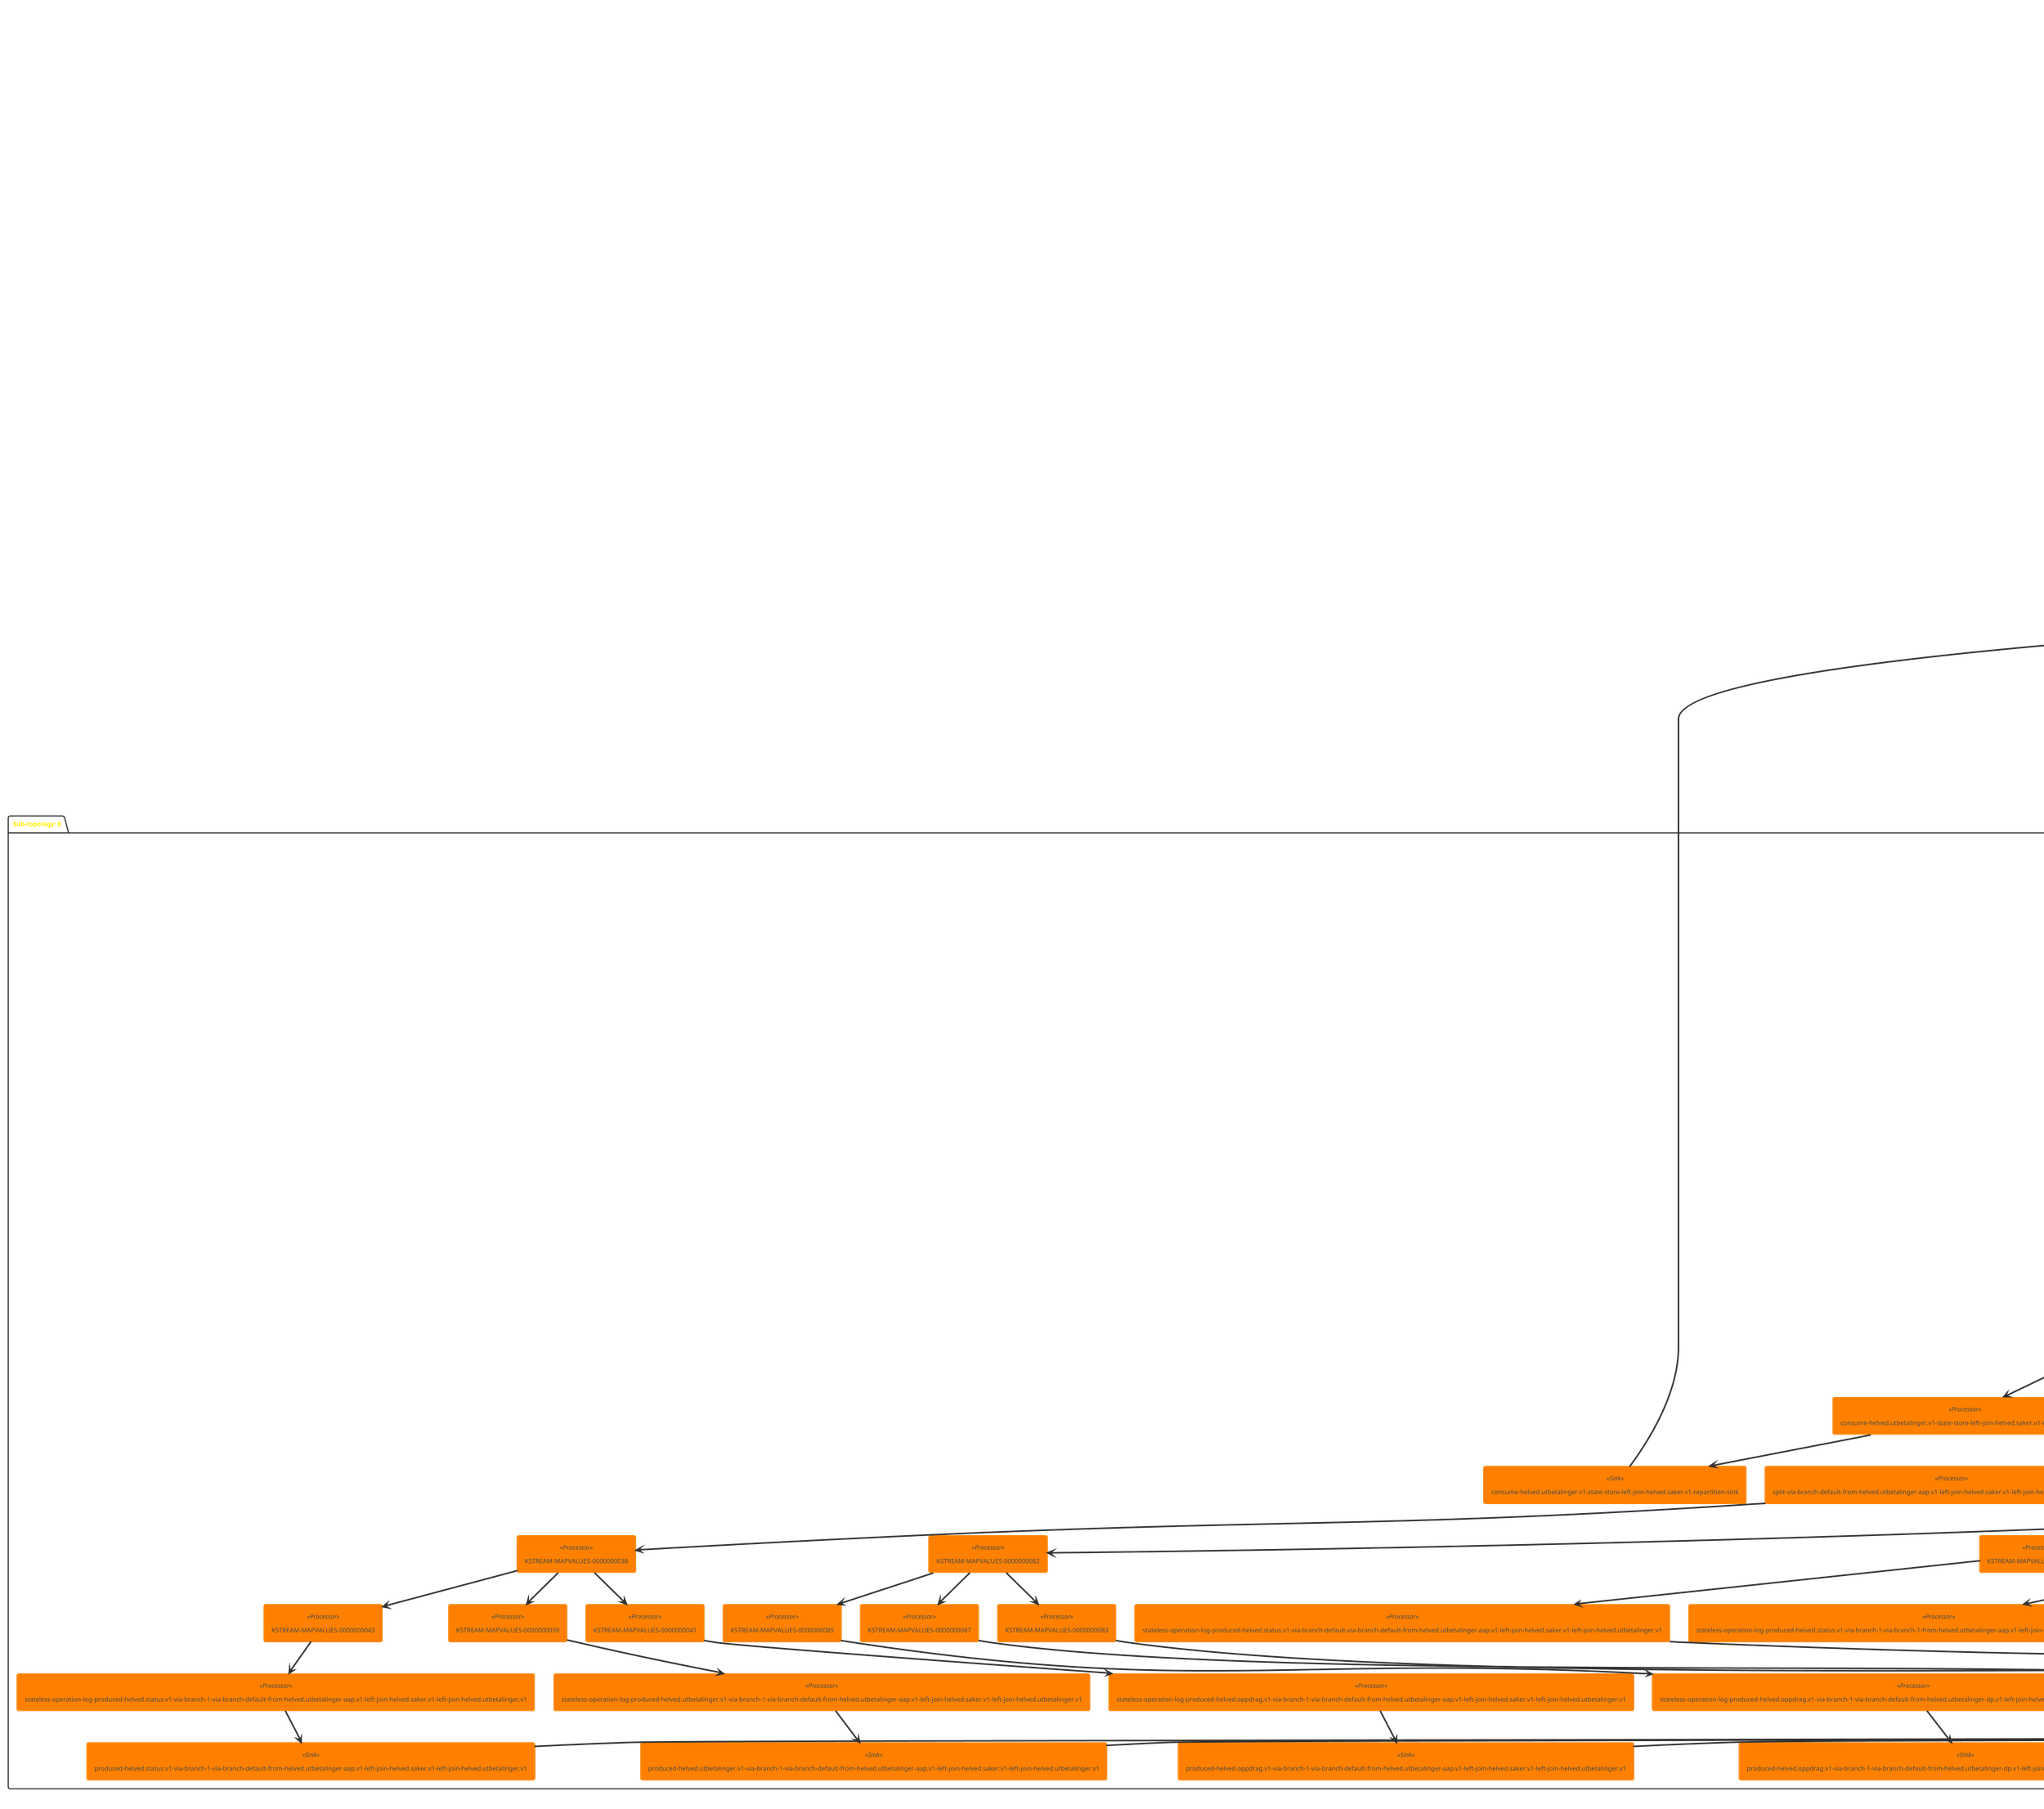 @startuml
!theme black-knight
queue "consume-helved.utbetalinger.v1-state-store-left-join-helved.saker.v1-repartition" <<topic>> as consume_helved_utbetalinger_v1_state_store_left_join_helved_saker_v1_repartition
queue "helved.oppdrag.v1" <<topic>> as helved_oppdrag_v1
queue "helved.simuleringer.v1" <<topic>> as helved_simuleringer_v1
queue "helved.status.v1" <<topic>> as helved_status_v1
queue "helved.utbetalinger.v1" <<topic>> as helved_utbetalinger_v1
queue "from-helved.utbetalinger-aap.v1-left-join-helved.saker.v1-left-join-helved.utbetalinger.v1-repartition" <<topic>> as from_helved_utbetalinger_aap_v1_left_join_helved_saker_v1_left_join_helved_utbetalinger_v1_repartition
queue "from-helved.utbetalinger-dp.v1-left-join-helved.saker.v1-left-join-helved.utbetalinger.v1-repartition" <<topic>> as from_helved_utbetalinger_dp_v1_left_join_helved_saker_v1_left_join_helved_utbetalinger_v1_repartition
queue "helved.saker.v1" <<topic>> as helved_saker_v1
queue "from-helved.utbetalinger-aap.v1-left-join-helved.saker.v1-repartition" <<topic>> as from_helved_utbetalinger_aap_v1_left_join_helved_saker_v1_repartition
queue "from-helved.utbetalinger-dp.v1-left-join-helved.saker.v1-repartition" <<topic>> as from_helved_utbetalinger_dp_v1_left_join_helved_saker_v1_repartition
queue "from-helved.utbetalinger-aap.v1-repartition" <<topic>> as from_helved_utbetalinger_aap_v1_repartition
queue "helved.utbetalinger-aap.v1" <<topic>> as helved_utbetalinger_aap_v1
queue "from-helved.utbetalinger-dp.v1-repartition" <<topic>> as from_helved_utbetalinger_dp_v1_repartition
queue "helved.utbetalinger-dp.v1" <<topic>> as helved_utbetalinger_dp_v1
package "Sub-topology: 0" {
	database "helved.utbetalinger.v1-state-store" <<State Store>> as helved_utbetalinger_v1_state_store
	agent "from-helved.utbetalinger-aap.v1-left-join-helved.saker.v1-left-join-helved.utbetalinger.v1-repartition-source" <<Source>> as from_helved_utbetalinger_aap_v1_left_join_helved_saker_v1_left_join_helved_utbetalinger_v1_repartition_source
	agent "from-helved.utbetalinger-dp.v1-left-join-helved.saker.v1-left-join-helved.utbetalinger.v1-repartition-source" <<Source>> as from_helved_utbetalinger_dp_v1_left_join_helved_saker_v1_left_join_helved_utbetalinger_v1_repartition_source
	agent "from-helved.utbetalinger-aap.v1-left-join-helved.saker.v1-left-join-helved.utbetalinger.v1" <<Processor>> as from_helved_utbetalinger_aap_v1_left_join_helved_saker_v1_left_join_helved_utbetalinger_v1
	agent "from-helved.utbetalinger-dp.v1-left-join-helved.saker.v1-left-join-helved.utbetalinger.v1" <<Processor>> as from_helved_utbetalinger_dp_v1_left_join_helved_saker_v1_left_join_helved_utbetalinger_v1
	agent "split-from-helved.utbetalinger-aap.v1-left-join-helved.saker.v1-left-join-helved.utbetalinger.v1" <<Processor>> as split_from_helved_utbetalinger_aap_v1_left_join_helved_saker_v1_left_join_helved_utbetalinger_v1
	agent "split-from-helved.utbetalinger-dp.v1-left-join-helved.saker.v1-left-join-helved.utbetalinger.v1" <<Processor>> as split_from_helved_utbetalinger_dp_v1_left_join_helved_saker_v1_left_join_helved_utbetalinger_v1
	agent "split-from-helved.utbetalinger-aap.v1-left-join-helved.saker.v1-left-join-helved.utbetalinger.v1-branch-default" <<Processor>> as split_from_helved_utbetalinger_aap_v1_left_join_helved_saker_v1_left_join_helved_utbetalinger_v1_branch_default
	agent "split-from-helved.utbetalinger-dp.v1-left-join-helved.saker.v1-left-join-helved.utbetalinger.v1-branch-default" <<Processor>> as split_from_helved_utbetalinger_dp_v1_left_join_helved_saker_v1_left_join_helved_utbetalinger_v1_branch_default
	agent "KSTREAM-FILTER-0000000034" <<Processor>> as KSTREAM_FILTER_0000000034
	agent "KSTREAM-FILTER-0000000078" <<Processor>> as KSTREAM_FILTER_0000000078
	agent "KSTREAM-MAPVALUES-0000000035" <<Processor>> as KSTREAM_MAPVALUES_0000000035
	agent "KSTREAM-MAPVALUES-0000000079" <<Processor>> as KSTREAM_MAPVALUES_0000000079
	agent "split-via-branch-default-from-helved.utbetalinger-aap.v1-left-join-helved.saker.v1-left-join-helved.utbetalinger.v1" <<Processor>> as split_via_branch_default_from_helved_utbetalinger_aap_v1_left_join_helved_saker_v1_left_join_helved_utbetalinger_v1
	agent "split-via-branch-default-from-helved.utbetalinger-dp.v1-left-join-helved.saker.v1-left-join-helved.utbetalinger.v1" <<Processor>> as split_via_branch_default_from_helved_utbetalinger_dp_v1_left_join_helved_saker_v1_left_join_helved_utbetalinger_v1
	agent "split-from-helved.utbetalinger-aap.v1-left-join-helved.saker.v1-left-join-helved.utbetalinger.v1-branch-1" <<Processor>> as split_from_helved_utbetalinger_aap_v1_left_join_helved_saker_v1_left_join_helved_utbetalinger_v1_branch_1
	agent "split-from-helved.utbetalinger-dp.v1-left-join-helved.saker.v1-left-join-helved.utbetalinger.v1-branch-1" <<Processor>> as split_from_helved_utbetalinger_dp_v1_left_join_helved_saker_v1_left_join_helved_utbetalinger_v1_branch_1
	agent "KSTREAM-MAPVALUES-0000000023" <<Processor>> as KSTREAM_MAPVALUES_0000000023
	agent "KSTREAM-MAPVALUES-0000000067" <<Processor>> as KSTREAM_MAPVALUES_0000000067
	agent "split-via-branch-1-from-helved.utbetalinger-aap.v1-left-join-helved.saker.v1-left-join-helved.utbetalinger.v1" <<Processor>> as split_via_branch_1_from_helved_utbetalinger_aap_v1_left_join_helved_saker_v1_left_join_helved_utbetalinger_v1
	agent "split-via-branch-1-from-helved.utbetalinger-dp.v1-left-join-helved.saker.v1-left-join-helved.utbetalinger.v1" <<Processor>> as split_via_branch_1_from_helved_utbetalinger_dp_v1_left_join_helved_saker_v1_left_join_helved_utbetalinger_v1
	agent "split-via-branch-default-from-helved.utbetalinger-aap.v1-left-join-helved.saker.v1-left-join-helved.utbetalinger.v1-branch-1" <<Processor>> as split_via_branch_default_from_helved_utbetalinger_aap_v1_left_join_helved_saker_v1_left_join_helved_utbetalinger_v1_branch_1
	agent "split-via-branch-default-from-helved.utbetalinger-dp.v1-left-join-helved.saker.v1-left-join-helved.utbetalinger.v1-branch-1" <<Processor>> as split_via_branch_default_from_helved_utbetalinger_dp_v1_left_join_helved_saker_v1_left_join_helved_utbetalinger_v1_branch_1
	agent "KSTREAM-MAPVALUES-0000000038" <<Processor>> as KSTREAM_MAPVALUES_0000000038
	agent "KSTREAM-MAPVALUES-0000000082" <<Processor>> as KSTREAM_MAPVALUES_0000000082
	agent "consume-helved.utbetalinger.v1" <<Source>> as consume_helved_utbetalinger_v1
	agent "stateless-operation-log-consume-helved.utbetalinger.v1" <<Processor>> as stateless_operation_log_consume_helved_utbetalinger_v1
	agent "stateless-operation-log-produced-helved.utbetalinger.v1" <<Processor>> as stateless_operation_log_produced_helved_utbetalinger_v1
	agent "helved.utbetalinger.v1-to-table" <<Processor>> as helved_utbetalinger_v1_to_table
	agent "split-via-branch-1-from-helved.utbetalinger-aap.v1-left-join-helved.saker.v1-left-join-helved.utbetalinger.v1-branch-1" <<Processor>> as split_via_branch_1_from_helved_utbetalinger_aap_v1_left_join_helved_saker_v1_left_join_helved_utbetalinger_v1_branch_1
	agent "split-via-branch-1-from-helved.utbetalinger-dp.v1-left-join-helved.saker.v1-left-join-helved.utbetalinger.v1-branch-1" <<Processor>> as split_via_branch_1_from_helved_utbetalinger_dp_v1_left_join_helved_saker_v1_left_join_helved_utbetalinger_v1_branch_1
	agent "KSTREAM-MAPVALUES-0000000026" <<Processor>> as KSTREAM_MAPVALUES_0000000026
	agent "KSTREAM-MAPVALUES-0000000070" <<Processor>> as KSTREAM_MAPVALUES_0000000070
	agent "KTABLE-TOSTREAM-0000000092" <<Processor>> as KTABLE_TOSTREAM_0000000092
	agent "skip-helved.utbetalinger.v1-tombstoneto-stream" <<Processor>> as skip_helved_utbetalinger_v1_tombstoneto_stream
	agent "KSTREAM-MAPVALUES-0000000094" <<Processor>> as KSTREAM_MAPVALUES_0000000094
	agent "split-via-branch-1-from-helved.utbetalinger-aap.v1-left-join-helved.saker.v1-left-join-helved.utbetalinger.v1-branch-default" <<Processor>> as split_via_branch_1_from_helved_utbetalinger_aap_v1_left_join_helved_saker_v1_left_join_helved_utbetalinger_v1_branch_default
	agent "split-via-branch-1-from-helved.utbetalinger-dp.v1-left-join-helved.saker.v1-left-join-helved.utbetalinger.v1-branch-default" <<Processor>> as split_via_branch_1_from_helved_utbetalinger_dp_v1_left_join_helved_saker_v1_left_join_helved_utbetalinger_v1_branch_default
	agent "split-via-branch-default-from-helved.utbetalinger-aap.v1-left-join-helved.saker.v1-left-join-helved.utbetalinger.v1-branch-default" <<Processor>> as split_via_branch_default_from_helved_utbetalinger_aap_v1_left_join_helved_saker_v1_left_join_helved_utbetalinger_v1_branch_default
	agent "split-via-branch-default-from-helved.utbetalinger-dp.v1-left-join-helved.saker.v1-left-join-helved.utbetalinger.v1-branch-default" <<Processor>> as split_via_branch_default_from_helved_utbetalinger_dp_v1_left_join_helved_saker_v1_left_join_helved_utbetalinger_v1_branch_default
	agent "KSTREAM-KEY-SELECT-0000000095" <<Processor>> as KSTREAM_KEY_SELECT_0000000095
	agent "KSTREAM-MAPVALUES-0000000027" <<Processor>> as KSTREAM_MAPVALUES_0000000027
	agent "KSTREAM-MAPVALUES-0000000031" <<Processor>> as KSTREAM_MAPVALUES_0000000031
	agent "KSTREAM-MAPVALUES-0000000039" <<Processor>> as KSTREAM_MAPVALUES_0000000039
	agent "KSTREAM-MAPVALUES-0000000041" <<Processor>> as KSTREAM_MAPVALUES_0000000041
	agent "KSTREAM-MAPVALUES-0000000043" <<Processor>> as KSTREAM_MAPVALUES_0000000043
	agent "KSTREAM-MAPVALUES-0000000046" <<Processor>> as KSTREAM_MAPVALUES_0000000046
	agent "KSTREAM-MAPVALUES-0000000071" <<Processor>> as KSTREAM_MAPVALUES_0000000071
	agent "KSTREAM-MAPVALUES-0000000075" <<Processor>> as KSTREAM_MAPVALUES_0000000075
	agent "KSTREAM-MAPVALUES-0000000083" <<Processor>> as KSTREAM_MAPVALUES_0000000083
	agent "KSTREAM-MAPVALUES-0000000085" <<Processor>> as KSTREAM_MAPVALUES_0000000085
	agent "KSTREAM-MAPVALUES-0000000087" <<Processor>> as KSTREAM_MAPVALUES_0000000087
	agent "KSTREAM-MAPVALUES-0000000090" <<Processor>> as KSTREAM_MAPVALUES_0000000090
	agent "consume-helved.utbetalinger.v1-state-store-left-join-helved.saker.v1-repartition-filter" <<Processor>> as consume_helved_utbetalinger_v1_state_store_left_join_helved_saker_v1_repartition_filter
	agent "stateless-operation-log-produced-helved.oppdrag.v1-via-branch-1-via-branch-default-from-helved.utbetalinger-aap.v1-left-join-helved.saker.v1-left-join-helved.utbetalinger.v1" <<Processor>> as stateless_operation_log_produced_helved_oppdrag_v1_via_branch_1_via_branch_default_from_helved_utbetalinger_aap_v1_left_join_helved_saker_v1_left_join_helved_utbetalinger_v1
	agent "stateless-operation-log-produced-helved.oppdrag.v1-via-branch-1-via-branch-default-from-helved.utbetalinger-dp.v1-left-join-helved.saker.v1-left-join-helved.utbetalinger.v1" <<Processor>> as stateless_operation_log_produced_helved_oppdrag_v1_via_branch_1_via_branch_default_from_helved_utbetalinger_dp_v1_left_join_helved_saker_v1_left_join_helved_utbetalinger_v1
	agent "stateless-operation-log-produced-helved.simuleringer.v1-via-branch-1-via-branch-1-from-helved.utbetalinger-aap.v1-left-join-helved.saker.v1-left-join-helved.utbetalinger.v1" <<Processor>> as stateless_operation_log_produced_helved_simuleringer_v1_via_branch_1_via_branch_1_from_helved_utbetalinger_aap_v1_left_join_helved_saker_v1_left_join_helved_utbetalinger_v1
	agent "stateless-operation-log-produced-helved.simuleringer.v1-via-branch-1-via-branch-1-from-helved.utbetalinger-dp.v1-left-join-helved.saker.v1-left-join-helved.utbetalinger.v1" <<Processor>> as stateless_operation_log_produced_helved_simuleringer_v1_via_branch_1_via_branch_1_from_helved_utbetalinger_dp_v1_left_join_helved_saker_v1_left_join_helved_utbetalinger_v1
	agent "stateless-operation-log-produced-helved.status.v1-via-branch-1-via-branch-1-from-helved.utbetalinger-aap.v1-left-join-helved.saker.v1-left-join-helved.utbetalinger.v1" <<Processor>> as stateless_operation_log_produced_helved_status_v1_via_branch_1_via_branch_1_from_helved_utbetalinger_aap_v1_left_join_helved_saker_v1_left_join_helved_utbetalinger_v1
	agent "stateless-operation-log-produced-helved.status.v1-via-branch-1-via-branch-1-from-helved.utbetalinger-dp.v1-left-join-helved.saker.v1-left-join-helved.utbetalinger.v1" <<Processor>> as stateless_operation_log_produced_helved_status_v1_via_branch_1_via_branch_1_from_helved_utbetalinger_dp_v1_left_join_helved_saker_v1_left_join_helved_utbetalinger_v1
	agent "stateless-operation-log-produced-helved.status.v1-via-branch-1-via-branch-default-from-helved.utbetalinger-aap.v1-left-join-helved.saker.v1-left-join-helved.utbetalinger.v1" <<Processor>> as stateless_operation_log_produced_helved_status_v1_via_branch_1_via_branch_default_from_helved_utbetalinger_aap_v1_left_join_helved_saker_v1_left_join_helved_utbetalinger_v1
	agent "stateless-operation-log-produced-helved.status.v1-via-branch-1-via-branch-default-from-helved.utbetalinger-dp.v1-left-join-helved.saker.v1-left-join-helved.utbetalinger.v1" <<Processor>> as stateless_operation_log_produced_helved_status_v1_via_branch_1_via_branch_default_from_helved_utbetalinger_dp_v1_left_join_helved_saker_v1_left_join_helved_utbetalinger_v1
	agent "stateless-operation-log-produced-helved.status.v1-via-branch-default-via-branch-1-from-helved.utbetalinger-aap.v1-left-join-helved.saker.v1-left-join-helved.utbetalinger.v1" <<Processor>> as stateless_operation_log_produced_helved_status_v1_via_branch_default_via_branch_1_from_helved_utbetalinger_aap_v1_left_join_helved_saker_v1_left_join_helved_utbetalinger_v1
	agent "stateless-operation-log-produced-helved.status.v1-via-branch-default-via-branch-1-from-helved.utbetalinger-dp.v1-left-join-helved.saker.v1-left-join-helved.utbetalinger.v1" <<Processor>> as stateless_operation_log_produced_helved_status_v1_via_branch_default_via_branch_1_from_helved_utbetalinger_dp_v1_left_join_helved_saker_v1_left_join_helved_utbetalinger_v1
	agent "stateless-operation-log-produced-helved.status.v1-via-branch-default-via-branch-default-from-helved.utbetalinger-aap.v1-left-join-helved.saker.v1-left-join-helved.utbetalinger.v1" <<Processor>> as stateless_operation_log_produced_helved_status_v1_via_branch_default_via_branch_default_from_helved_utbetalinger_aap_v1_left_join_helved_saker_v1_left_join_helved_utbetalinger_v1
	agent "stateless-operation-log-produced-helved.status.v1-via-branch-default-via-branch-default-from-helved.utbetalinger-dp.v1-left-join-helved.saker.v1-left-join-helved.utbetalinger.v1" <<Processor>> as stateless_operation_log_produced_helved_status_v1_via_branch_default_via_branch_default_from_helved_utbetalinger_dp_v1_left_join_helved_saker_v1_left_join_helved_utbetalinger_v1
	agent "stateless-operation-log-produced-helved.utbetalinger.v1-via-branch-1-via-branch-default-from-helved.utbetalinger-aap.v1-left-join-helved.saker.v1-left-join-helved.utbetalinger.v1" <<Processor>> as stateless_operation_log_produced_helved_utbetalinger_v1_via_branch_1_via_branch_default_from_helved_utbetalinger_aap_v1_left_join_helved_saker_v1_left_join_helved_utbetalinger_v1
	agent "stateless-operation-log-produced-helved.utbetalinger.v1-via-branch-1-via-branch-default-from-helved.utbetalinger-dp.v1-left-join-helved.saker.v1-left-join-helved.utbetalinger.v1" <<Processor>> as stateless_operation_log_produced_helved_utbetalinger_v1_via_branch_1_via_branch_default_from_helved_utbetalinger_dp_v1_left_join_helved_saker_v1_left_join_helved_utbetalinger_v1
	agent "consume-helved.utbetalinger.v1-state-store-left-join-helved.saker.v1-repartition-sink" <<Sink>> as consume_helved_utbetalinger_v1_state_store_left_join_helved_saker_v1_repartition_sink
	agent "produced-helved.oppdrag.v1-via-branch-1-via-branch-default-from-helved.utbetalinger-aap.v1-left-join-helved.saker.v1-left-join-helved.utbetalinger.v1" <<Sink>> as produced_helved_oppdrag_v1_via_branch_1_via_branch_default_from_helved_utbetalinger_aap_v1_left_join_helved_saker_v1_left_join_helved_utbetalinger_v1
	agent "produced-helved.oppdrag.v1-via-branch-1-via-branch-default-from-helved.utbetalinger-dp.v1-left-join-helved.saker.v1-left-join-helved.utbetalinger.v1" <<Sink>> as produced_helved_oppdrag_v1_via_branch_1_via_branch_default_from_helved_utbetalinger_dp_v1_left_join_helved_saker_v1_left_join_helved_utbetalinger_v1
	agent "produced-helved.simuleringer.v1-via-branch-1-via-branch-1-from-helved.utbetalinger-aap.v1-left-join-helved.saker.v1-left-join-helved.utbetalinger.v1" <<Sink>> as produced_helved_simuleringer_v1_via_branch_1_via_branch_1_from_helved_utbetalinger_aap_v1_left_join_helved_saker_v1_left_join_helved_utbetalinger_v1
	agent "produced-helved.simuleringer.v1-via-branch-1-via-branch-1-from-helved.utbetalinger-dp.v1-left-join-helved.saker.v1-left-join-helved.utbetalinger.v1" <<Sink>> as produced_helved_simuleringer_v1_via_branch_1_via_branch_1_from_helved_utbetalinger_dp_v1_left_join_helved_saker_v1_left_join_helved_utbetalinger_v1
	agent "produced-helved.status.v1-via-branch-1-via-branch-1-from-helved.utbetalinger-aap.v1-left-join-helved.saker.v1-left-join-helved.utbetalinger.v1" <<Sink>> as produced_helved_status_v1_via_branch_1_via_branch_1_from_helved_utbetalinger_aap_v1_left_join_helved_saker_v1_left_join_helved_utbetalinger_v1
	agent "produced-helved.status.v1-via-branch-1-via-branch-1-from-helved.utbetalinger-dp.v1-left-join-helved.saker.v1-left-join-helved.utbetalinger.v1" <<Sink>> as produced_helved_status_v1_via_branch_1_via_branch_1_from_helved_utbetalinger_dp_v1_left_join_helved_saker_v1_left_join_helved_utbetalinger_v1
	agent "produced-helved.status.v1-via-branch-1-via-branch-default-from-helved.utbetalinger-aap.v1-left-join-helved.saker.v1-left-join-helved.utbetalinger.v1" <<Sink>> as produced_helved_status_v1_via_branch_1_via_branch_default_from_helved_utbetalinger_aap_v1_left_join_helved_saker_v1_left_join_helved_utbetalinger_v1
	agent "produced-helved.status.v1-via-branch-1-via-branch-default-from-helved.utbetalinger-dp.v1-left-join-helved.saker.v1-left-join-helved.utbetalinger.v1" <<Sink>> as produced_helved_status_v1_via_branch_1_via_branch_default_from_helved_utbetalinger_dp_v1_left_join_helved_saker_v1_left_join_helved_utbetalinger_v1
	agent "produced-helved.status.v1-via-branch-default-via-branch-1-from-helved.utbetalinger-aap.v1-left-join-helved.saker.v1-left-join-helved.utbetalinger.v1" <<Sink>> as produced_helved_status_v1_via_branch_default_via_branch_1_from_helved_utbetalinger_aap_v1_left_join_helved_saker_v1_left_join_helved_utbetalinger_v1
	agent "produced-helved.status.v1-via-branch-default-via-branch-1-from-helved.utbetalinger-dp.v1-left-join-helved.saker.v1-left-join-helved.utbetalinger.v1" <<Sink>> as produced_helved_status_v1_via_branch_default_via_branch_1_from_helved_utbetalinger_dp_v1_left_join_helved_saker_v1_left_join_helved_utbetalinger_v1
	agent "produced-helved.status.v1-via-branch-default-via-branch-default-from-helved.utbetalinger-aap.v1-left-join-helved.saker.v1-left-join-helved.utbetalinger.v1" <<Sink>> as produced_helved_status_v1_via_branch_default_via_branch_default_from_helved_utbetalinger_aap_v1_left_join_helved_saker_v1_left_join_helved_utbetalinger_v1
	agent "produced-helved.status.v1-via-branch-default-via-branch-default-from-helved.utbetalinger-dp.v1-left-join-helved.saker.v1-left-join-helved.utbetalinger.v1" <<Sink>> as produced_helved_status_v1_via_branch_default_via_branch_default_from_helved_utbetalinger_dp_v1_left_join_helved_saker_v1_left_join_helved_utbetalinger_v1
	agent "produced-helved.utbetalinger.v1-via-branch-1-via-branch-default-from-helved.utbetalinger-aap.v1-left-join-helved.saker.v1-left-join-helved.utbetalinger.v1" <<Sink>> as produced_helved_utbetalinger_v1_via_branch_1_via_branch_default_from_helved_utbetalinger_aap_v1_left_join_helved_saker_v1_left_join_helved_utbetalinger_v1
	agent "produced-helved.utbetalinger.v1-via-branch-1-via-branch-default-from-helved.utbetalinger-dp.v1-left-join-helved.saker.v1-left-join-helved.utbetalinger.v1" <<Sink>> as produced_helved_utbetalinger_v1_via_branch_1_via_branch_default_from_helved_utbetalinger_dp_v1_left_join_helved_saker_v1_left_join_helved_utbetalinger_v1
	from_helved_utbetalinger_aap_v1_left_join_helved_saker_v1_left_join_helved_utbetalinger_v1_repartition --> from_helved_utbetalinger_aap_v1_left_join_helved_saker_v1_left_join_helved_utbetalinger_v1_repartition_source
	from_helved_utbetalinger_dp_v1_left_join_helved_saker_v1_left_join_helved_utbetalinger_v1_repartition --> from_helved_utbetalinger_dp_v1_left_join_helved_saker_v1_left_join_helved_utbetalinger_v1_repartition_source
	helved_utbetalinger_v1_state_store -- from_helved_utbetalinger_aap_v1_left_join_helved_saker_v1_left_join_helved_utbetalinger_v1
	helved_utbetalinger_v1_state_store -- from_helved_utbetalinger_dp_v1_left_join_helved_saker_v1_left_join_helved_utbetalinger_v1
	helved_utbetalinger_v1 --> consume_helved_utbetalinger_v1
	helved_utbetalinger_v1_state_store -- helved_utbetalinger_v1_to_table
	consume_helved_utbetalinger_v1_state_store_left_join_helved_saker_v1_repartition <-- consume_helved_utbetalinger_v1_state_store_left_join_helved_saker_v1_repartition_sink
	helved_oppdrag_v1 <-- produced_helved_oppdrag_v1_via_branch_1_via_branch_default_from_helved_utbetalinger_aap_v1_left_join_helved_saker_v1_left_join_helved_utbetalinger_v1
	helved_oppdrag_v1 <-- produced_helved_oppdrag_v1_via_branch_1_via_branch_default_from_helved_utbetalinger_dp_v1_left_join_helved_saker_v1_left_join_helved_utbetalinger_v1
	helved_simuleringer_v1 <-- produced_helved_simuleringer_v1_via_branch_1_via_branch_1_from_helved_utbetalinger_aap_v1_left_join_helved_saker_v1_left_join_helved_utbetalinger_v1
	helved_simuleringer_v1 <-- produced_helved_simuleringer_v1_via_branch_1_via_branch_1_from_helved_utbetalinger_dp_v1_left_join_helved_saker_v1_left_join_helved_utbetalinger_v1
	helved_status_v1 <-- produced_helved_status_v1_via_branch_1_via_branch_1_from_helved_utbetalinger_aap_v1_left_join_helved_saker_v1_left_join_helved_utbetalinger_v1
	helved_status_v1 <-- produced_helved_status_v1_via_branch_1_via_branch_1_from_helved_utbetalinger_dp_v1_left_join_helved_saker_v1_left_join_helved_utbetalinger_v1
	helved_status_v1 <-- produced_helved_status_v1_via_branch_1_via_branch_default_from_helved_utbetalinger_aap_v1_left_join_helved_saker_v1_left_join_helved_utbetalinger_v1
	helved_status_v1 <-- produced_helved_status_v1_via_branch_1_via_branch_default_from_helved_utbetalinger_dp_v1_left_join_helved_saker_v1_left_join_helved_utbetalinger_v1
	helved_status_v1 <-- produced_helved_status_v1_via_branch_default_via_branch_1_from_helved_utbetalinger_aap_v1_left_join_helved_saker_v1_left_join_helved_utbetalinger_v1
	helved_status_v1 <-- produced_helved_status_v1_via_branch_default_via_branch_1_from_helved_utbetalinger_dp_v1_left_join_helved_saker_v1_left_join_helved_utbetalinger_v1
	helved_status_v1 <-- produced_helved_status_v1_via_branch_default_via_branch_default_from_helved_utbetalinger_aap_v1_left_join_helved_saker_v1_left_join_helved_utbetalinger_v1
	helved_status_v1 <-- produced_helved_status_v1_via_branch_default_via_branch_default_from_helved_utbetalinger_dp_v1_left_join_helved_saker_v1_left_join_helved_utbetalinger_v1
	helved_utbetalinger_v1 <-- produced_helved_utbetalinger_v1_via_branch_1_via_branch_default_from_helved_utbetalinger_aap_v1_left_join_helved_saker_v1_left_join_helved_utbetalinger_v1
	helved_utbetalinger_v1 <-- produced_helved_utbetalinger_v1_via_branch_1_via_branch_default_from_helved_utbetalinger_dp_v1_left_join_helved_saker_v1_left_join_helved_utbetalinger_v1
	from_helved_utbetalinger_aap_v1_left_join_helved_saker_v1_left_join_helved_utbetalinger_v1_repartition_source --> from_helved_utbetalinger_aap_v1_left_join_helved_saker_v1_left_join_helved_utbetalinger_v1
	from_helved_utbetalinger_dp_v1_left_join_helved_saker_v1_left_join_helved_utbetalinger_v1_repartition_source --> from_helved_utbetalinger_dp_v1_left_join_helved_saker_v1_left_join_helved_utbetalinger_v1
	from_helved_utbetalinger_aap_v1_left_join_helved_saker_v1_left_join_helved_utbetalinger_v1 --> split_from_helved_utbetalinger_aap_v1_left_join_helved_saker_v1_left_join_helved_utbetalinger_v1
	from_helved_utbetalinger_dp_v1_left_join_helved_saker_v1_left_join_helved_utbetalinger_v1 --> split_from_helved_utbetalinger_dp_v1_left_join_helved_saker_v1_left_join_helved_utbetalinger_v1
	split_from_helved_utbetalinger_aap_v1_left_join_helved_saker_v1_left_join_helved_utbetalinger_v1 --> split_from_helved_utbetalinger_aap_v1_left_join_helved_saker_v1_left_join_helved_utbetalinger_v1_branch_1
	split_from_helved_utbetalinger_aap_v1_left_join_helved_saker_v1_left_join_helved_utbetalinger_v1 --> split_from_helved_utbetalinger_aap_v1_left_join_helved_saker_v1_left_join_helved_utbetalinger_v1_branch_default
	split_from_helved_utbetalinger_dp_v1_left_join_helved_saker_v1_left_join_helved_utbetalinger_v1 --> split_from_helved_utbetalinger_dp_v1_left_join_helved_saker_v1_left_join_helved_utbetalinger_v1_branch_default
	split_from_helved_utbetalinger_dp_v1_left_join_helved_saker_v1_left_join_helved_utbetalinger_v1 --> split_from_helved_utbetalinger_dp_v1_left_join_helved_saker_v1_left_join_helved_utbetalinger_v1_branch_1
	split_from_helved_utbetalinger_aap_v1_left_join_helved_saker_v1_left_join_helved_utbetalinger_v1_branch_default --> KSTREAM_FILTER_0000000034
	split_from_helved_utbetalinger_dp_v1_left_join_helved_saker_v1_left_join_helved_utbetalinger_v1_branch_default --> KSTREAM_FILTER_0000000078
	KSTREAM_FILTER_0000000034 --> KSTREAM_MAPVALUES_0000000035
	KSTREAM_FILTER_0000000078 --> KSTREAM_MAPVALUES_0000000079
	KSTREAM_MAPVALUES_0000000035 --> split_via_branch_default_from_helved_utbetalinger_aap_v1_left_join_helved_saker_v1_left_join_helved_utbetalinger_v1
	KSTREAM_MAPVALUES_0000000079 --> split_via_branch_default_from_helved_utbetalinger_dp_v1_left_join_helved_saker_v1_left_join_helved_utbetalinger_v1
	split_via_branch_default_from_helved_utbetalinger_aap_v1_left_join_helved_saker_v1_left_join_helved_utbetalinger_v1 --> split_via_branch_default_from_helved_utbetalinger_aap_v1_left_join_helved_saker_v1_left_join_helved_utbetalinger_v1_branch_1
	split_via_branch_default_from_helved_utbetalinger_aap_v1_left_join_helved_saker_v1_left_join_helved_utbetalinger_v1 --> split_via_branch_default_from_helved_utbetalinger_aap_v1_left_join_helved_saker_v1_left_join_helved_utbetalinger_v1_branch_default
	split_via_branch_default_from_helved_utbetalinger_dp_v1_left_join_helved_saker_v1_left_join_helved_utbetalinger_v1 --> split_via_branch_default_from_helved_utbetalinger_dp_v1_left_join_helved_saker_v1_left_join_helved_utbetalinger_v1_branch_1
	split_via_branch_default_from_helved_utbetalinger_dp_v1_left_join_helved_saker_v1_left_join_helved_utbetalinger_v1 --> split_via_branch_default_from_helved_utbetalinger_dp_v1_left_join_helved_saker_v1_left_join_helved_utbetalinger_v1_branch_default
	split_from_helved_utbetalinger_aap_v1_left_join_helved_saker_v1_left_join_helved_utbetalinger_v1_branch_1 --> KSTREAM_MAPVALUES_0000000023
	split_from_helved_utbetalinger_dp_v1_left_join_helved_saker_v1_left_join_helved_utbetalinger_v1_branch_1 --> KSTREAM_MAPVALUES_0000000067
	KSTREAM_MAPVALUES_0000000023 --> split_via_branch_1_from_helved_utbetalinger_aap_v1_left_join_helved_saker_v1_left_join_helved_utbetalinger_v1
	KSTREAM_MAPVALUES_0000000067 --> split_via_branch_1_from_helved_utbetalinger_dp_v1_left_join_helved_saker_v1_left_join_helved_utbetalinger_v1
	split_via_branch_1_from_helved_utbetalinger_aap_v1_left_join_helved_saker_v1_left_join_helved_utbetalinger_v1 --> split_via_branch_1_from_helved_utbetalinger_aap_v1_left_join_helved_saker_v1_left_join_helved_utbetalinger_v1_branch_1
	split_via_branch_1_from_helved_utbetalinger_aap_v1_left_join_helved_saker_v1_left_join_helved_utbetalinger_v1 --> split_via_branch_1_from_helved_utbetalinger_aap_v1_left_join_helved_saker_v1_left_join_helved_utbetalinger_v1_branch_default
	split_via_branch_1_from_helved_utbetalinger_dp_v1_left_join_helved_saker_v1_left_join_helved_utbetalinger_v1 --> split_via_branch_1_from_helved_utbetalinger_dp_v1_left_join_helved_saker_v1_left_join_helved_utbetalinger_v1_branch_default
	split_via_branch_1_from_helved_utbetalinger_dp_v1_left_join_helved_saker_v1_left_join_helved_utbetalinger_v1 --> split_via_branch_1_from_helved_utbetalinger_dp_v1_left_join_helved_saker_v1_left_join_helved_utbetalinger_v1_branch_1
	split_via_branch_default_from_helved_utbetalinger_aap_v1_left_join_helved_saker_v1_left_join_helved_utbetalinger_v1_branch_1 --> KSTREAM_MAPVALUES_0000000038
	split_via_branch_default_from_helved_utbetalinger_dp_v1_left_join_helved_saker_v1_left_join_helved_utbetalinger_v1_branch_1 --> KSTREAM_MAPVALUES_0000000082
	KSTREAM_MAPVALUES_0000000038 --> KSTREAM_MAPVALUES_0000000039
	KSTREAM_MAPVALUES_0000000038 --> KSTREAM_MAPVALUES_0000000041
	KSTREAM_MAPVALUES_0000000038 --> KSTREAM_MAPVALUES_0000000043
	KSTREAM_MAPVALUES_0000000082 --> KSTREAM_MAPVALUES_0000000083
	KSTREAM_MAPVALUES_0000000082 --> KSTREAM_MAPVALUES_0000000085
	KSTREAM_MAPVALUES_0000000082 --> KSTREAM_MAPVALUES_0000000087
	consume_helved_utbetalinger_v1 --> stateless_operation_log_consume_helved_utbetalinger_v1
	stateless_operation_log_consume_helved_utbetalinger_v1 --> stateless_operation_log_produced_helved_utbetalinger_v1
	stateless_operation_log_produced_helved_utbetalinger_v1 --> helved_utbetalinger_v1_to_table
	helved_utbetalinger_v1_to_table --> KTABLE_TOSTREAM_0000000092
	split_via_branch_1_from_helved_utbetalinger_aap_v1_left_join_helved_saker_v1_left_join_helved_utbetalinger_v1_branch_1 --> KSTREAM_MAPVALUES_0000000026
	split_via_branch_1_from_helved_utbetalinger_dp_v1_left_join_helved_saker_v1_left_join_helved_utbetalinger_v1_branch_1 --> KSTREAM_MAPVALUES_0000000070
	KSTREAM_MAPVALUES_0000000026 --> KSTREAM_MAPVALUES_0000000027
	KSTREAM_MAPVALUES_0000000026 --> stateless_operation_log_produced_helved_simuleringer_v1_via_branch_1_via_branch_1_from_helved_utbetalinger_aap_v1_left_join_helved_saker_v1_left_join_helved_utbetalinger_v1
	KSTREAM_MAPVALUES_0000000070 --> stateless_operation_log_produced_helved_simuleringer_v1_via_branch_1_via_branch_1_from_helved_utbetalinger_dp_v1_left_join_helved_saker_v1_left_join_helved_utbetalinger_v1
	KSTREAM_MAPVALUES_0000000070 --> KSTREAM_MAPVALUES_0000000071
	KTABLE_TOSTREAM_0000000092 --> skip_helved_utbetalinger_v1_tombstoneto_stream
	skip_helved_utbetalinger_v1_tombstoneto_stream --> KSTREAM_MAPVALUES_0000000094
	KSTREAM_MAPVALUES_0000000094 --> KSTREAM_KEY_SELECT_0000000095
	split_via_branch_1_from_helved_utbetalinger_aap_v1_left_join_helved_saker_v1_left_join_helved_utbetalinger_v1_branch_default --> KSTREAM_MAPVALUES_0000000031
	split_via_branch_1_from_helved_utbetalinger_dp_v1_left_join_helved_saker_v1_left_join_helved_utbetalinger_v1_branch_default --> KSTREAM_MAPVALUES_0000000075
	split_via_branch_default_from_helved_utbetalinger_aap_v1_left_join_helved_saker_v1_left_join_helved_utbetalinger_v1_branch_default --> KSTREAM_MAPVALUES_0000000046
	split_via_branch_default_from_helved_utbetalinger_dp_v1_left_join_helved_saker_v1_left_join_helved_utbetalinger_v1_branch_default --> KSTREAM_MAPVALUES_0000000090
	KSTREAM_KEY_SELECT_0000000095 --> consume_helved_utbetalinger_v1_state_store_left_join_helved_saker_v1_repartition_filter
	KSTREAM_MAPVALUES_0000000027 --> stateless_operation_log_produced_helved_status_v1_via_branch_1_via_branch_1_from_helved_utbetalinger_aap_v1_left_join_helved_saker_v1_left_join_helved_utbetalinger_v1
	KSTREAM_MAPVALUES_0000000031 --> stateless_operation_log_produced_helved_status_v1_via_branch_default_via_branch_1_from_helved_utbetalinger_aap_v1_left_join_helved_saker_v1_left_join_helved_utbetalinger_v1
	KSTREAM_MAPVALUES_0000000039 --> stateless_operation_log_produced_helved_utbetalinger_v1_via_branch_1_via_branch_default_from_helved_utbetalinger_aap_v1_left_join_helved_saker_v1_left_join_helved_utbetalinger_v1
	KSTREAM_MAPVALUES_0000000041 --> stateless_operation_log_produced_helved_oppdrag_v1_via_branch_1_via_branch_default_from_helved_utbetalinger_aap_v1_left_join_helved_saker_v1_left_join_helved_utbetalinger_v1
	KSTREAM_MAPVALUES_0000000043 --> stateless_operation_log_produced_helved_status_v1_via_branch_1_via_branch_default_from_helved_utbetalinger_aap_v1_left_join_helved_saker_v1_left_join_helved_utbetalinger_v1
	KSTREAM_MAPVALUES_0000000046 --> stateless_operation_log_produced_helved_status_v1_via_branch_default_via_branch_default_from_helved_utbetalinger_aap_v1_left_join_helved_saker_v1_left_join_helved_utbetalinger_v1
	KSTREAM_MAPVALUES_0000000071 --> stateless_operation_log_produced_helved_status_v1_via_branch_1_via_branch_1_from_helved_utbetalinger_dp_v1_left_join_helved_saker_v1_left_join_helved_utbetalinger_v1
	KSTREAM_MAPVALUES_0000000075 --> stateless_operation_log_produced_helved_status_v1_via_branch_default_via_branch_1_from_helved_utbetalinger_dp_v1_left_join_helved_saker_v1_left_join_helved_utbetalinger_v1
	KSTREAM_MAPVALUES_0000000083 --> stateless_operation_log_produced_helved_utbetalinger_v1_via_branch_1_via_branch_default_from_helved_utbetalinger_dp_v1_left_join_helved_saker_v1_left_join_helved_utbetalinger_v1
	KSTREAM_MAPVALUES_0000000085 --> stateless_operation_log_produced_helved_oppdrag_v1_via_branch_1_via_branch_default_from_helved_utbetalinger_dp_v1_left_join_helved_saker_v1_left_join_helved_utbetalinger_v1
	KSTREAM_MAPVALUES_0000000087 --> stateless_operation_log_produced_helved_status_v1_via_branch_1_via_branch_default_from_helved_utbetalinger_dp_v1_left_join_helved_saker_v1_left_join_helved_utbetalinger_v1
	KSTREAM_MAPVALUES_0000000090 --> stateless_operation_log_produced_helved_status_v1_via_branch_default_via_branch_default_from_helved_utbetalinger_dp_v1_left_join_helved_saker_v1_left_join_helved_utbetalinger_v1
	consume_helved_utbetalinger_v1_state_store_left_join_helved_saker_v1_repartition_filter --> consume_helved_utbetalinger_v1_state_store_left_join_helved_saker_v1_repartition_sink
	stateless_operation_log_produced_helved_oppdrag_v1_via_branch_1_via_branch_default_from_helved_utbetalinger_aap_v1_left_join_helved_saker_v1_left_join_helved_utbetalinger_v1 --> produced_helved_oppdrag_v1_via_branch_1_via_branch_default_from_helved_utbetalinger_aap_v1_left_join_helved_saker_v1_left_join_helved_utbetalinger_v1
	stateless_operation_log_produced_helved_oppdrag_v1_via_branch_1_via_branch_default_from_helved_utbetalinger_dp_v1_left_join_helved_saker_v1_left_join_helved_utbetalinger_v1 --> produced_helved_oppdrag_v1_via_branch_1_via_branch_default_from_helved_utbetalinger_dp_v1_left_join_helved_saker_v1_left_join_helved_utbetalinger_v1
	stateless_operation_log_produced_helved_simuleringer_v1_via_branch_1_via_branch_1_from_helved_utbetalinger_aap_v1_left_join_helved_saker_v1_left_join_helved_utbetalinger_v1 --> produced_helved_simuleringer_v1_via_branch_1_via_branch_1_from_helved_utbetalinger_aap_v1_left_join_helved_saker_v1_left_join_helved_utbetalinger_v1
	stateless_operation_log_produced_helved_simuleringer_v1_via_branch_1_via_branch_1_from_helved_utbetalinger_dp_v1_left_join_helved_saker_v1_left_join_helved_utbetalinger_v1 --> produced_helved_simuleringer_v1_via_branch_1_via_branch_1_from_helved_utbetalinger_dp_v1_left_join_helved_saker_v1_left_join_helved_utbetalinger_v1
	stateless_operation_log_produced_helved_status_v1_via_branch_1_via_branch_1_from_helved_utbetalinger_aap_v1_left_join_helved_saker_v1_left_join_helved_utbetalinger_v1 --> produced_helved_status_v1_via_branch_1_via_branch_1_from_helved_utbetalinger_aap_v1_left_join_helved_saker_v1_left_join_helved_utbetalinger_v1
	stateless_operation_log_produced_helved_status_v1_via_branch_1_via_branch_1_from_helved_utbetalinger_dp_v1_left_join_helved_saker_v1_left_join_helved_utbetalinger_v1 --> produced_helved_status_v1_via_branch_1_via_branch_1_from_helved_utbetalinger_dp_v1_left_join_helved_saker_v1_left_join_helved_utbetalinger_v1
	stateless_operation_log_produced_helved_status_v1_via_branch_1_via_branch_default_from_helved_utbetalinger_aap_v1_left_join_helved_saker_v1_left_join_helved_utbetalinger_v1 --> produced_helved_status_v1_via_branch_1_via_branch_default_from_helved_utbetalinger_aap_v1_left_join_helved_saker_v1_left_join_helved_utbetalinger_v1
	stateless_operation_log_produced_helved_status_v1_via_branch_1_via_branch_default_from_helved_utbetalinger_dp_v1_left_join_helved_saker_v1_left_join_helved_utbetalinger_v1 --> produced_helved_status_v1_via_branch_1_via_branch_default_from_helved_utbetalinger_dp_v1_left_join_helved_saker_v1_left_join_helved_utbetalinger_v1
	stateless_operation_log_produced_helved_status_v1_via_branch_default_via_branch_1_from_helved_utbetalinger_aap_v1_left_join_helved_saker_v1_left_join_helved_utbetalinger_v1 --> produced_helved_status_v1_via_branch_default_via_branch_1_from_helved_utbetalinger_aap_v1_left_join_helved_saker_v1_left_join_helved_utbetalinger_v1
	stateless_operation_log_produced_helved_status_v1_via_branch_default_via_branch_1_from_helved_utbetalinger_dp_v1_left_join_helved_saker_v1_left_join_helved_utbetalinger_v1 --> produced_helved_status_v1_via_branch_default_via_branch_1_from_helved_utbetalinger_dp_v1_left_join_helved_saker_v1_left_join_helved_utbetalinger_v1
	stateless_operation_log_produced_helved_status_v1_via_branch_default_via_branch_default_from_helved_utbetalinger_aap_v1_left_join_helved_saker_v1_left_join_helved_utbetalinger_v1 --> produced_helved_status_v1_via_branch_default_via_branch_default_from_helved_utbetalinger_aap_v1_left_join_helved_saker_v1_left_join_helved_utbetalinger_v1
	stateless_operation_log_produced_helved_status_v1_via_branch_default_via_branch_default_from_helved_utbetalinger_dp_v1_left_join_helved_saker_v1_left_join_helved_utbetalinger_v1 --> produced_helved_status_v1_via_branch_default_via_branch_default_from_helved_utbetalinger_dp_v1_left_join_helved_saker_v1_left_join_helved_utbetalinger_v1
	stateless_operation_log_produced_helved_utbetalinger_v1_via_branch_1_via_branch_default_from_helved_utbetalinger_aap_v1_left_join_helved_saker_v1_left_join_helved_utbetalinger_v1 --> produced_helved_utbetalinger_v1_via_branch_1_via_branch_default_from_helved_utbetalinger_aap_v1_left_join_helved_saker_v1_left_join_helved_utbetalinger_v1
	stateless_operation_log_produced_helved_utbetalinger_v1_via_branch_1_via_branch_default_from_helved_utbetalinger_dp_v1_left_join_helved_saker_v1_left_join_helved_utbetalinger_v1 --> produced_helved_utbetalinger_v1_via_branch_1_via_branch_default_from_helved_utbetalinger_dp_v1_left_join_helved_saker_v1_left_join_helved_utbetalinger_v1
}
package "Sub-topology: 1" {
	database "helved.saker.v1-state-store" <<State Store>> as helved_saker_v1_state_store
	agent "from-helved.utbetalinger-aap.v1-left-join-helved.saker.v1-repartition-source" <<Source>> as from_helved_utbetalinger_aap_v1_left_join_helved_saker_v1_repartition_source
	agent "from-helved.utbetalinger-dp.v1-left-join-helved.saker.v1-repartition-source" <<Source>> as from_helved_utbetalinger_dp_v1_left_join_helved_saker_v1_repartition_source
	agent "consume-helved.utbetalinger.v1-state-store-left-join-helved.saker.v1-repartition-source" <<Source>> as consume_helved_utbetalinger_v1_state_store_left_join_helved_saker_v1_repartition_source
	agent "from-helved.utbetalinger-aap.v1-left-join-helved.saker.v1" <<Processor>> as from_helved_utbetalinger_aap_v1_left_join_helved_saker_v1
	agent "from-helved.utbetalinger-dp.v1-left-join-helved.saker.v1" <<Processor>> as from_helved_utbetalinger_dp_v1_left_join_helved_saker_v1
	agent "KSTREAM-MAPVALUES-0000000015" <<Processor>> as KSTREAM_MAPVALUES_0000000015
	agent "KSTREAM-MAPVALUES-0000000059" <<Processor>> as KSTREAM_MAPVALUES_0000000059
	agent "consume-helved.saker.v1" <<Source>> as consume_helved_saker_v1
	agent "consume-helved.utbetalinger.v1-state-store-left-join-helved.saker.v1" <<Processor>> as consume_helved_utbetalinger_v1_state_store_left_join_helved_saker_v1
	agent "KSTREAM-KEY-SELECT-0000000016" <<Processor>> as KSTREAM_KEY_SELECT_0000000016
	agent "KSTREAM-KEY-SELECT-0000000060" <<Processor>> as KSTREAM_KEY_SELECT_0000000060
	agent "KSTREAM-MAPVALUES-0000000100" <<Processor>> as KSTREAM_MAPVALUES_0000000100
	agent "stateless-operation-log-consume-helved.saker.v1" <<Processor>> as stateless_operation_log_consume_helved_saker_v1
	agent "from-helved.utbetalinger-aap.v1-left-join-helved.saker.v1-left-join-helved.utbetalinger.v1-repartition-filter" <<Processor>> as from_helved_utbetalinger_aap_v1_left_join_helved_saker_v1_left_join_helved_utbetalinger_v1_repartition_filter
	agent "from-helved.utbetalinger-dp.v1-left-join-helved.saker.v1-left-join-helved.utbetalinger.v1-repartition-filter" <<Processor>> as from_helved_utbetalinger_dp_v1_left_join_helved_saker_v1_left_join_helved_utbetalinger_v1_repartition_filter
	agent "stateless-operation-log-produced-helved.saker.v1" <<Processor>> as stateless_operation_log_produced_helved_saker_v1
	agent "stateless-operation-log-produced-helved.saker.v1-consume-helved.utbetalinger.v1-state-store-left-join-helved.saker.v1" <<Processor>> as stateless_operation_log_produced_helved_saker_v1_consume_helved_utbetalinger_v1_state_store_left_join_helved_saker_v1
	agent "from-helved.utbetalinger-aap.v1-left-join-helved.saker.v1-left-join-helved.utbetalinger.v1-repartition-sink" <<Sink>> as from_helved_utbetalinger_aap_v1_left_join_helved_saker_v1_left_join_helved_utbetalinger_v1_repartition_sink
	agent "from-helved.utbetalinger-dp.v1-left-join-helved.saker.v1-left-join-helved.utbetalinger.v1-repartition-sink" <<Sink>> as from_helved_utbetalinger_dp_v1_left_join_helved_saker_v1_left_join_helved_utbetalinger_v1_repartition_sink
	agent "helved.saker.v1-to-table" <<Processor>> as helved_saker_v1_to_table
	agent "produced-helved.saker.v1-consume-helved.utbetalinger.v1-state-store-left-join-helved.saker.v1" <<Sink>> as produced_helved_saker_v1_consume_helved_utbetalinger_v1_state_store_left_join_helved_saker_v1
	from_helved_utbetalinger_aap_v1_left_join_helved_saker_v1_repartition --> from_helved_utbetalinger_aap_v1_left_join_helved_saker_v1_repartition_source
	from_helved_utbetalinger_dp_v1_left_join_helved_saker_v1_repartition --> from_helved_utbetalinger_dp_v1_left_join_helved_saker_v1_repartition_source
	consume_helved_utbetalinger_v1_state_store_left_join_helved_saker_v1_repartition --> consume_helved_utbetalinger_v1_state_store_left_join_helved_saker_v1_repartition_source
	helved_saker_v1_state_store -- from_helved_utbetalinger_aap_v1_left_join_helved_saker_v1
	helved_saker_v1_state_store -- from_helved_utbetalinger_dp_v1_left_join_helved_saker_v1
	helved_saker_v1 --> consume_helved_saker_v1
	helved_saker_v1_state_store -- consume_helved_utbetalinger_v1_state_store_left_join_helved_saker_v1
	from_helved_utbetalinger_aap_v1_left_join_helved_saker_v1_left_join_helved_utbetalinger_v1_repartition <-- from_helved_utbetalinger_aap_v1_left_join_helved_saker_v1_left_join_helved_utbetalinger_v1_repartition_sink
	from_helved_utbetalinger_dp_v1_left_join_helved_saker_v1_left_join_helved_utbetalinger_v1_repartition <-- from_helved_utbetalinger_dp_v1_left_join_helved_saker_v1_left_join_helved_utbetalinger_v1_repartition_sink
	helved_saker_v1_state_store -- helved_saker_v1_to_table
	helved_saker_v1 <-- produced_helved_saker_v1_consume_helved_utbetalinger_v1_state_store_left_join_helved_saker_v1
	from_helved_utbetalinger_aap_v1_left_join_helved_saker_v1_repartition_source --> from_helved_utbetalinger_aap_v1_left_join_helved_saker_v1
	from_helved_utbetalinger_dp_v1_left_join_helved_saker_v1_repartition_source --> from_helved_utbetalinger_dp_v1_left_join_helved_saker_v1
	consume_helved_utbetalinger_v1_state_store_left_join_helved_saker_v1_repartition_source --> consume_helved_utbetalinger_v1_state_store_left_join_helved_saker_v1
	from_helved_utbetalinger_aap_v1_left_join_helved_saker_v1 --> KSTREAM_MAPVALUES_0000000015
	from_helved_utbetalinger_dp_v1_left_join_helved_saker_v1 --> KSTREAM_MAPVALUES_0000000059
	KSTREAM_MAPVALUES_0000000015 --> KSTREAM_KEY_SELECT_0000000016
	KSTREAM_MAPVALUES_0000000059 --> KSTREAM_KEY_SELECT_0000000060
	consume_helved_saker_v1 --> stateless_operation_log_consume_helved_saker_v1
	consume_helved_utbetalinger_v1_state_store_left_join_helved_saker_v1 --> KSTREAM_MAPVALUES_0000000100
	KSTREAM_KEY_SELECT_0000000016 --> from_helved_utbetalinger_aap_v1_left_join_helved_saker_v1_left_join_helved_utbetalinger_v1_repartition_filter
	KSTREAM_KEY_SELECT_0000000060 --> from_helved_utbetalinger_dp_v1_left_join_helved_saker_v1_left_join_helved_utbetalinger_v1_repartition_filter
	KSTREAM_MAPVALUES_0000000100 --> stateless_operation_log_produced_helved_saker_v1_consume_helved_utbetalinger_v1_state_store_left_join_helved_saker_v1
	stateless_operation_log_consume_helved_saker_v1 --> stateless_operation_log_produced_helved_saker_v1
	from_helved_utbetalinger_aap_v1_left_join_helved_saker_v1_left_join_helved_utbetalinger_v1_repartition_filter --> from_helved_utbetalinger_aap_v1_left_join_helved_saker_v1_left_join_helved_utbetalinger_v1_repartition_sink
	from_helved_utbetalinger_dp_v1_left_join_helved_saker_v1_left_join_helved_utbetalinger_v1_repartition_filter --> from_helved_utbetalinger_dp_v1_left_join_helved_saker_v1_left_join_helved_utbetalinger_v1_repartition_sink
	stateless_operation_log_produced_helved_saker_v1 --> helved_saker_v1_to_table
	stateless_operation_log_produced_helved_saker_v1_consume_helved_utbetalinger_v1_state_store_left_join_helved_saker_v1 --> produced_helved_saker_v1_consume_helved_utbetalinger_v1_state_store_left_join_helved_saker_v1
}
package "Sub-topology: 2" {
	agent "consume-helved.utbetalinger-aap.v1" <<Source>> as consume_helved_utbetalinger_aap_v1
	agent "stateless-operation-log-consume-helved.utbetalinger-aap.v1" <<Processor>> as stateless_operation_log_consume_helved_utbetalinger_aap_v1
	agent "skip-helved.utbetalinger-aap.v1-tombstone" <<Processor>> as skip_helved_utbetalinger_aap_v1_tombstone
	agent "from-helved.utbetalinger-aap.v1-repartition-filter" <<Processor>> as from_helved_utbetalinger_aap_v1_repartition_filter
	agent "from-helved.utbetalinger-aap.v1-repartition-sink" <<Sink>> as from_helved_utbetalinger_aap_v1_repartition_sink
	helved_utbetalinger_aap_v1 --> consume_helved_utbetalinger_aap_v1
	from_helved_utbetalinger_aap_v1_repartition <-- from_helved_utbetalinger_aap_v1_repartition_sink
	consume_helved_utbetalinger_aap_v1 --> stateless_operation_log_consume_helved_utbetalinger_aap_v1
	stateless_operation_log_consume_helved_utbetalinger_aap_v1 --> skip_helved_utbetalinger_aap_v1_tombstone
	skip_helved_utbetalinger_aap_v1_tombstone --> from_helved_utbetalinger_aap_v1_repartition_filter
	from_helved_utbetalinger_aap_v1_repartition_filter --> from_helved_utbetalinger_aap_v1_repartition_sink
}
package "Sub-topology: 3" {
	agent "from-helved.utbetalinger-aap.v1-repartition-source" <<Source>> as from_helved_utbetalinger_aap_v1_repartition_source
	agent "KSTREAM-MAPVALUES-0000000009" <<Processor>> as KSTREAM_MAPVALUES_0000000009
	agent "KSTREAM-KEY-SELECT-0000000010" <<Processor>> as KSTREAM_KEY_SELECT_0000000010
	agent "from-helved.utbetalinger-aap.v1-left-join-helved.saker.v1-repartition-filter" <<Processor>> as from_helved_utbetalinger_aap_v1_left_join_helved_saker_v1_repartition_filter
	agent "from-helved.utbetalinger-aap.v1-left-join-helved.saker.v1-repartition-sink" <<Sink>> as from_helved_utbetalinger_aap_v1_left_join_helved_saker_v1_repartition_sink
	from_helved_utbetalinger_aap_v1_repartition --> from_helved_utbetalinger_aap_v1_repartition_source
	from_helved_utbetalinger_aap_v1_left_join_helved_saker_v1_repartition <-- from_helved_utbetalinger_aap_v1_left_join_helved_saker_v1_repartition_sink
	from_helved_utbetalinger_aap_v1_repartition_source --> KSTREAM_MAPVALUES_0000000009
	KSTREAM_MAPVALUES_0000000009 --> KSTREAM_KEY_SELECT_0000000010
	KSTREAM_KEY_SELECT_0000000010 --> from_helved_utbetalinger_aap_v1_left_join_helved_saker_v1_repartition_filter
	from_helved_utbetalinger_aap_v1_left_join_helved_saker_v1_repartition_filter --> from_helved_utbetalinger_aap_v1_left_join_helved_saker_v1_repartition_sink
}
package "Sub-topology: 4" {
	agent "consume-helved.utbetalinger-dp.v1" <<Source>> as consume_helved_utbetalinger_dp_v1
	agent "stateless-operation-log-consume-helved.utbetalinger-dp.v1" <<Processor>> as stateless_operation_log_consume_helved_utbetalinger_dp_v1
	agent "skip-helved.utbetalinger-dp.v1-tombstone" <<Processor>> as skip_helved_utbetalinger_dp_v1_tombstone
	agent "from-helved.utbetalinger-dp.v1-repartition-filter" <<Processor>> as from_helved_utbetalinger_dp_v1_repartition_filter
	agent "from-helved.utbetalinger-dp.v1-repartition-sink" <<Sink>> as from_helved_utbetalinger_dp_v1_repartition_sink
	helved_utbetalinger_dp_v1 --> consume_helved_utbetalinger_dp_v1
	from_helved_utbetalinger_dp_v1_repartition <-- from_helved_utbetalinger_dp_v1_repartition_sink
	consume_helved_utbetalinger_dp_v1 --> stateless_operation_log_consume_helved_utbetalinger_dp_v1
	stateless_operation_log_consume_helved_utbetalinger_dp_v1 --> skip_helved_utbetalinger_dp_v1_tombstone
	skip_helved_utbetalinger_dp_v1_tombstone --> from_helved_utbetalinger_dp_v1_repartition_filter
	from_helved_utbetalinger_dp_v1_repartition_filter --> from_helved_utbetalinger_dp_v1_repartition_sink
}
package "Sub-topology: 5" {
	agent "from-helved.utbetalinger-dp.v1-repartition-source" <<Source>> as from_helved_utbetalinger_dp_v1_repartition_source
	agent "KSTREAM-MAPVALUES-0000000053" <<Processor>> as KSTREAM_MAPVALUES_0000000053
	agent "KSTREAM-KEY-SELECT-0000000054" <<Processor>> as KSTREAM_KEY_SELECT_0000000054
	agent "from-helved.utbetalinger-dp.v1-left-join-helved.saker.v1-repartition-filter" <<Processor>> as from_helved_utbetalinger_dp_v1_left_join_helved_saker_v1_repartition_filter
	agent "from-helved.utbetalinger-dp.v1-left-join-helved.saker.v1-repartition-sink" <<Sink>> as from_helved_utbetalinger_dp_v1_left_join_helved_saker_v1_repartition_sink
	from_helved_utbetalinger_dp_v1_repartition --> from_helved_utbetalinger_dp_v1_repartition_source
	from_helved_utbetalinger_dp_v1_left_join_helved_saker_v1_repartition <-- from_helved_utbetalinger_dp_v1_left_join_helved_saker_v1_repartition_sink
	from_helved_utbetalinger_dp_v1_repartition_source --> KSTREAM_MAPVALUES_0000000053
	KSTREAM_MAPVALUES_0000000053 --> KSTREAM_KEY_SELECT_0000000054
	KSTREAM_KEY_SELECT_0000000054 --> from_helved_utbetalinger_dp_v1_left_join_helved_saker_v1_repartition_filter
	from_helved_utbetalinger_dp_v1_left_join_helved_saker_v1_repartition_filter --> from_helved_utbetalinger_dp_v1_left_join_helved_saker_v1_repartition_sink
}
@enduml